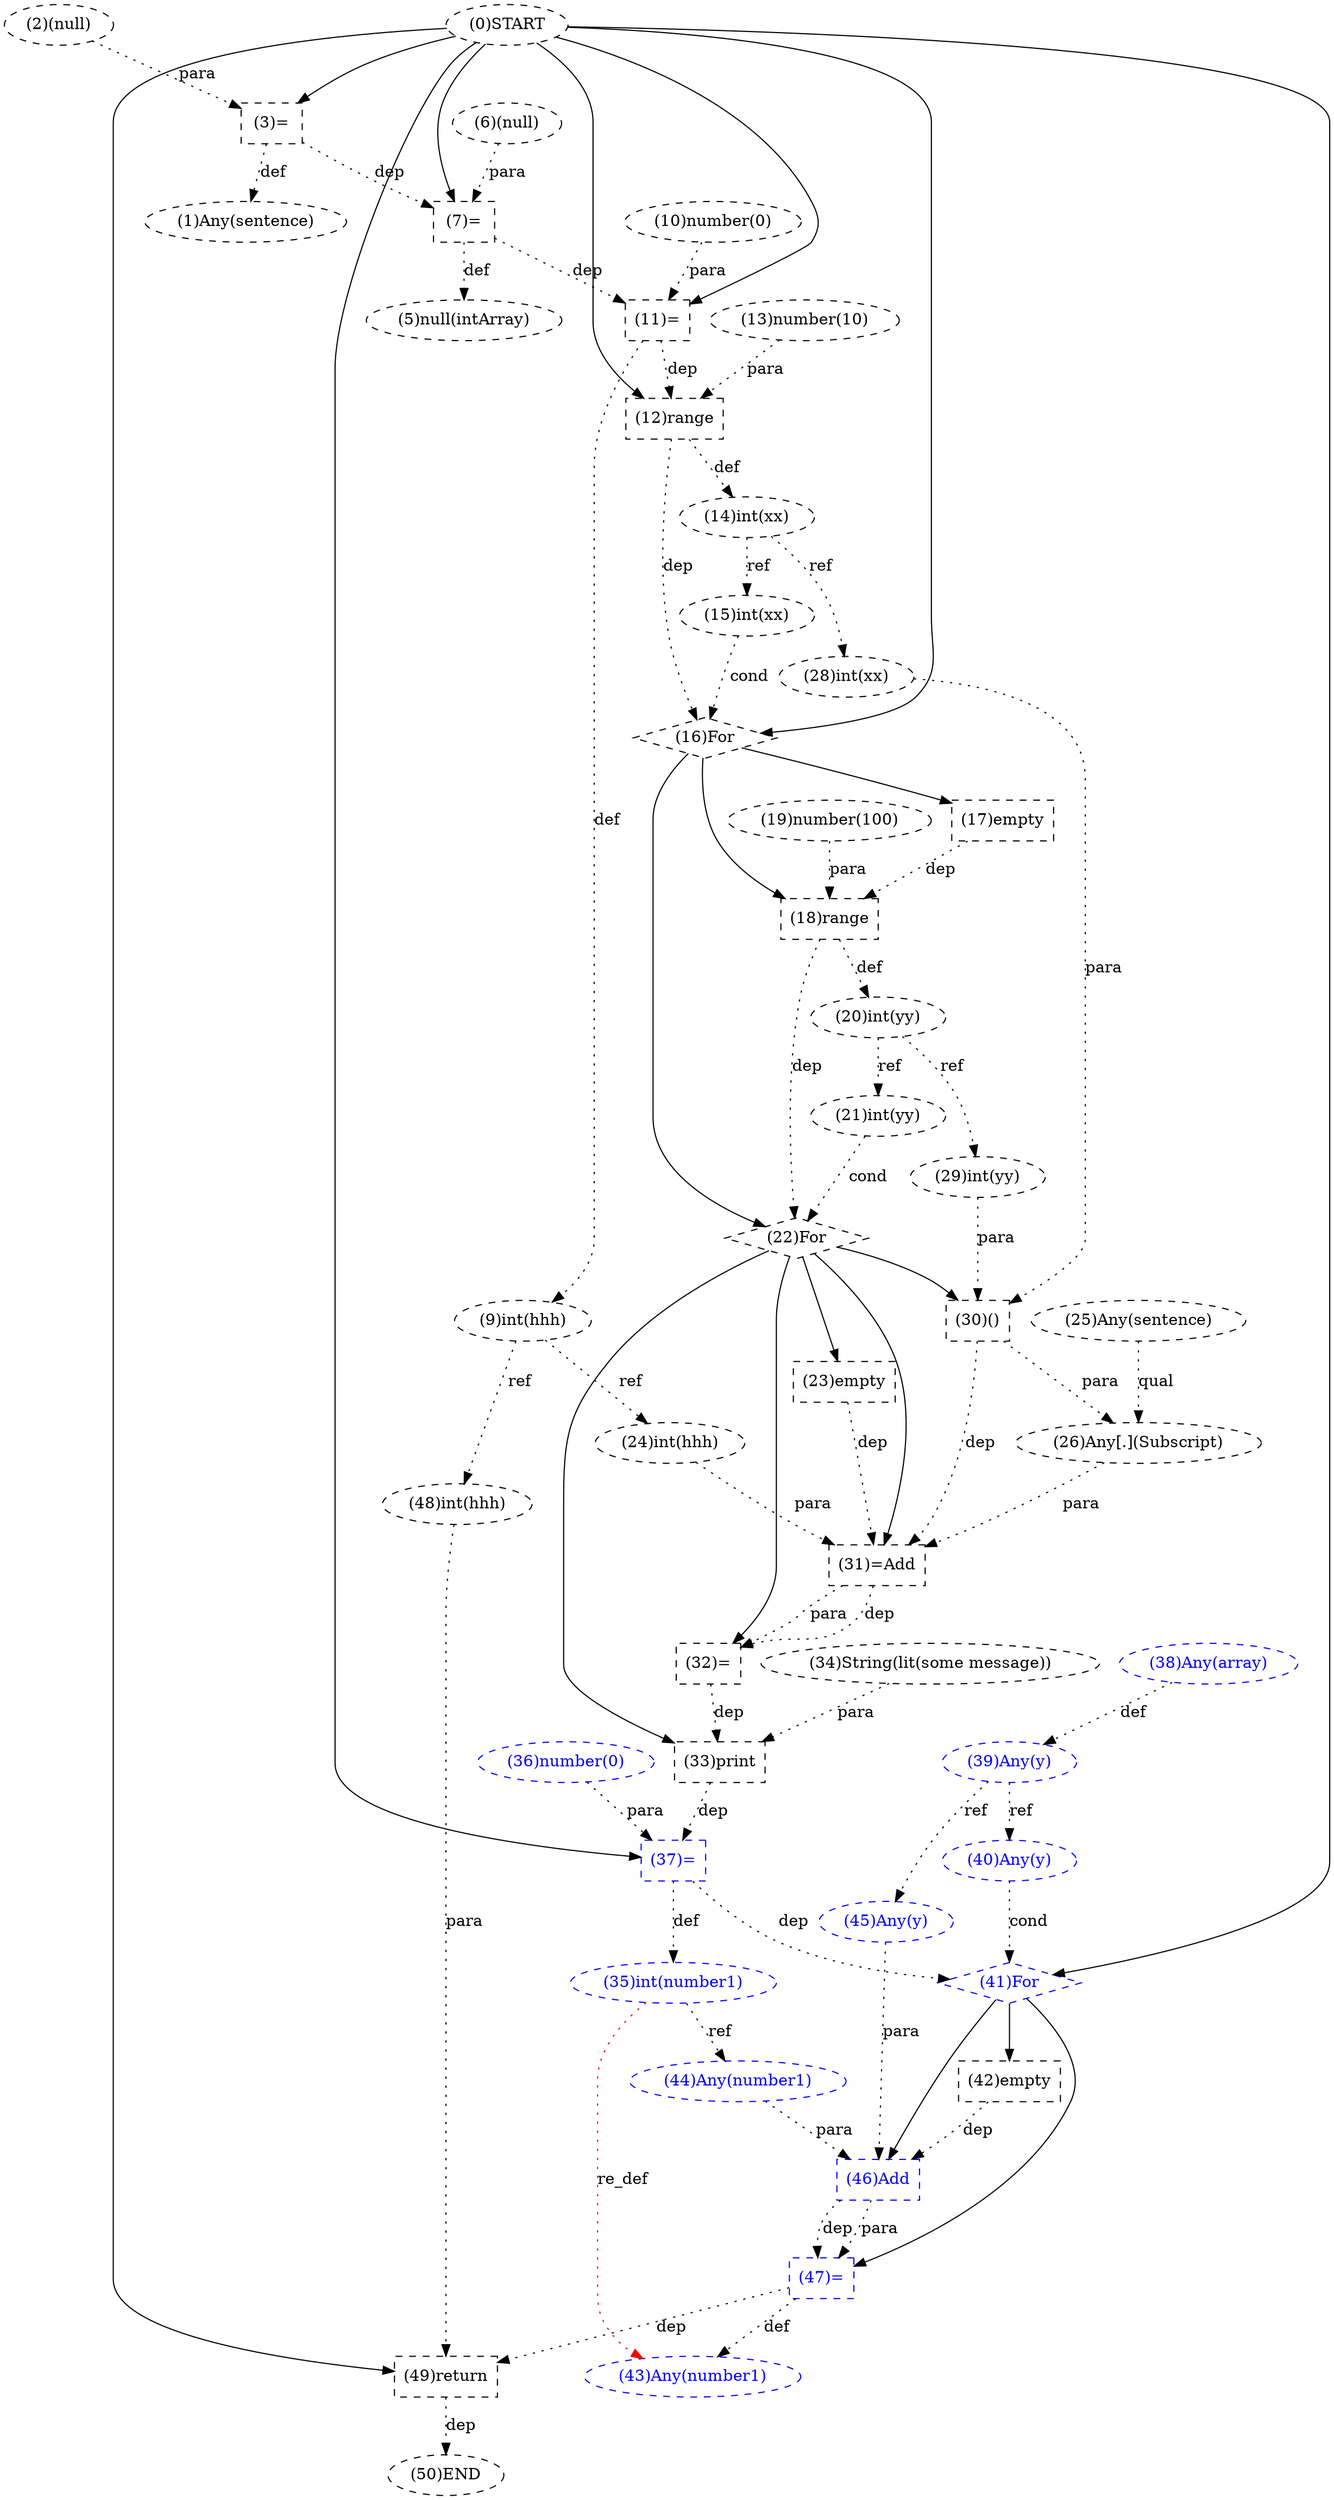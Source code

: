 digraph G {
1 [label="(15)int(xx)" shape=ellipse style=dashed]
2 [label="(17)empty" shape=box style=dashed]
3 [label="(42)empty" shape=box style=dashed]
4 [label="(33)print" shape=box style=dashed]
5 [label="(13)number(10)" shape=ellipse style=dashed]
6 [label="(19)number(100)" shape=ellipse style=dashed]
7 [label="(11)=" shape=box style=dashed]
8 [label="(23)empty" shape=box style=dashed]
9 [label="(40)Any(y)" shape=ellipse style=dashed color=blue fontcolor=blue]
10 [label="(50)END" style=dashed]
11 [label="(24)int(hhh)" shape=ellipse style=dashed]
12 [label="(35)int(number1)" shape=ellipse style=dashed color=blue fontcolor=blue]
13 [label="(45)Any(y)" shape=ellipse style=dashed color=blue fontcolor=blue]
14 [label="(37)=" shape=box style=dashed color=blue fontcolor=blue]
15 [label="(21)int(yy)" shape=ellipse style=dashed]
16 [label="(44)Any(number1)" shape=ellipse style=dashed color=blue fontcolor=blue]
17 [label="(49)return" shape=box style=dashed]
18 [label="(25)Any(sentence)" shape=ellipse style=dashed]
19 [label="(32)=" shape=box style=dashed]
20 [label="(48)int(hhh)" shape=ellipse style=dashed]
21 [label="(47)=" shape=box style=dashed color=blue fontcolor=blue]
22 [label="(26)Any[.](Subscript)" shape=ellipse style=dashed]
23 [label="(39)Any(y)" shape=ellipse style=dashed color=blue fontcolor=blue]
24 [label="(1)Any(sentence)" shape=ellipse style=dashed]
25 [label="(20)int(yy)" shape=ellipse style=dashed]
26 [label="(43)Any(number1)" shape=ellipse style=dashed color=blue fontcolor=blue]
27 [label="(29)int(yy)" shape=ellipse style=dashed]
28 [label="(34)String(lit(some message))" shape=ellipse style=dashed]
29 [label="(0)START" style=dashed]
30 [label="(22)For" shape=diamond style=dashed]
31 [label="(38)Any(array)" shape=ellipse style=dashed color=blue fontcolor=blue]
32 [label="(3)=" shape=box style=dashed]
33 [label="(14)int(xx)" shape=ellipse style=dashed]
34 [label="(18)range" shape=box style=dashed]
35 [label="(31)=Add" shape=box style=dashed]
36 [label="(16)For" shape=diamond style=dashed]
37 [label="(46)Add" shape=box style=dashed color=blue fontcolor=blue]
38 [label="(6)(null)" shape=ellipse style=dashed]
39 [label="(9)int(hhh)" shape=ellipse style=dashed]
40 [label="(2)(null)" shape=ellipse style=dashed]
41 [label="(7)=" shape=box style=dashed]
42 [label="(36)number(0)" shape=ellipse style=dashed color=blue fontcolor=blue]
43 [label="(41)For" shape=diamond style=dashed color=blue fontcolor=blue]
44 [label="(5)null(intArray)" shape=ellipse style=dashed]
45 [label="(30)()" shape=box style=dashed]
46 [label="(12)range" shape=box style=dashed]
47 [label="(10)number(0)" shape=ellipse style=dashed]
48 [label="(28)int(xx)" shape=ellipse style=dashed]
33 -> 1 [label="ref" style=dotted];
36 -> 2 [label="" style=solid];
43 -> 3 [label="" style=solid];
30 -> 4 [label="" style=solid];
28 -> 4 [label="para" style=dotted];
19 -> 4 [label="dep" style=dotted];
29 -> 7 [label="" style=solid];
47 -> 7 [label="para" style=dotted];
41 -> 7 [label="dep" style=dotted];
30 -> 8 [label="" style=solid];
23 -> 9 [label="ref" style=dotted];
17 -> 10 [label="dep" style=dotted];
39 -> 11 [label="ref" style=dotted];
14 -> 12 [label="def" style=dotted];
23 -> 13 [label="ref" style=dotted];
29 -> 14 [label="" style=solid];
42 -> 14 [label="para" style=dotted];
4 -> 14 [label="dep" style=dotted];
25 -> 15 [label="ref" style=dotted];
12 -> 16 [label="ref" style=dotted];
29 -> 17 [label="" style=solid];
20 -> 17 [label="para" style=dotted];
21 -> 17 [label="dep" style=dotted];
30 -> 19 [label="" style=solid];
35 -> 19 [label="dep" style=dotted];
35 -> 19 [label="para" style=dotted];
39 -> 20 [label="ref" style=dotted];
43 -> 21 [label="" style=solid];
37 -> 21 [label="dep" style=dotted];
37 -> 21 [label="para" style=dotted];
18 -> 22 [label="qual" style=dotted];
45 -> 22 [label="para" style=dotted];
31 -> 23 [label="def" style=dotted];
32 -> 24 [label="def" style=dotted];
34 -> 25 [label="def" style=dotted];
21 -> 26 [label="def" style=dotted];
12 -> 26 [label="re_def" style=dotted color=red];
25 -> 27 [label="ref" style=dotted];
36 -> 30 [label="" style=solid];
34 -> 30 [label="dep" style=dotted];
15 -> 30 [label="cond" style=dotted];
29 -> 32 [label="" style=solid];
40 -> 32 [label="para" style=dotted];
46 -> 33 [label="def" style=dotted];
36 -> 34 [label="" style=solid];
6 -> 34 [label="para" style=dotted];
2 -> 34 [label="dep" style=dotted];
30 -> 35 [label="" style=solid];
11 -> 35 [label="para" style=dotted];
45 -> 35 [label="dep" style=dotted];
22 -> 35 [label="para" style=dotted];
8 -> 35 [label="dep" style=dotted];
29 -> 36 [label="" style=solid];
46 -> 36 [label="dep" style=dotted];
1 -> 36 [label="cond" style=dotted];
43 -> 37 [label="" style=solid];
16 -> 37 [label="para" style=dotted];
13 -> 37 [label="para" style=dotted];
3 -> 37 [label="dep" style=dotted];
7 -> 39 [label="def" style=dotted];
29 -> 41 [label="" style=solid];
38 -> 41 [label="para" style=dotted];
32 -> 41 [label="dep" style=dotted];
29 -> 43 [label="" style=solid];
9 -> 43 [label="cond" style=dotted];
14 -> 43 [label="dep" style=dotted];
41 -> 44 [label="def" style=dotted];
30 -> 45 [label="" style=solid];
48 -> 45 [label="para" style=dotted];
27 -> 45 [label="para" style=dotted];
29 -> 46 [label="" style=solid];
5 -> 46 [label="para" style=dotted];
7 -> 46 [label="dep" style=dotted];
33 -> 48 [label="ref" style=dotted];
}